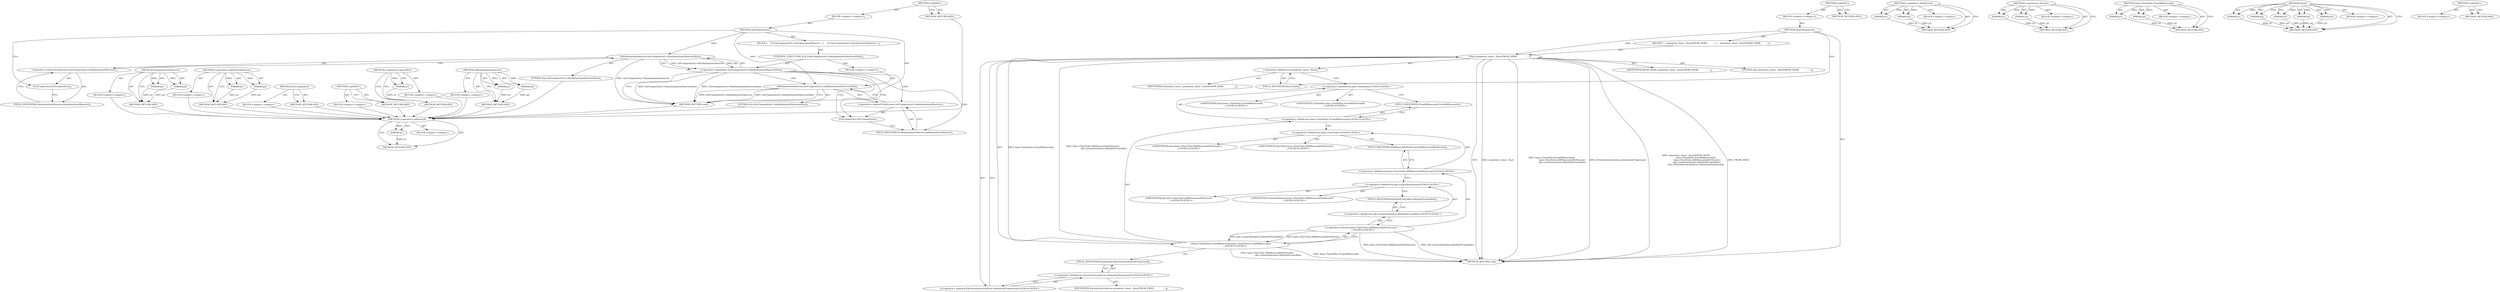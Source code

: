 digraph "&lt;global&gt;" {
vulnerable_55 [label=<(METHOD,AddAnimationObserver)>];
vulnerable_56 [label=<(PARAM,p1)>];
vulnerable_57 [label=<(PARAM,p2)>];
vulnerable_58 [label=<(BLOCK,&lt;empty&gt;,&lt;empty&gt;)>];
vulnerable_59 [label=<(METHOD_RETURN,ANY)>];
vulnerable_6 [label=<(METHOD,&lt;global&gt;)<SUB>1</SUB>>];
vulnerable_7 [label=<(BLOCK,&lt;empty&gt;,&lt;empty&gt;)<SUB>1</SUB>>];
vulnerable_8 [label=<(METHOD,StartAnimation)<SUB>1</SUB>>];
vulnerable_9 [label=<(BLOCK,{
    if (!GetCompositor()-&gt;HasAnimationObserve...,{
    if (!GetCompositor()-&gt;HasAnimationObserve...)<SUB>1</SUB>>];
vulnerable_10 [label=<(CONTROL_STRUCTURE,IF,if (!GetCompositor()-&gt;HasAnimationObserver(this)))<SUB>2</SUB>>];
vulnerable_11 [label=<(&lt;operator&gt;.logicalNot,!GetCompositor()-&gt;HasAnimationObserver(this))<SUB>2</SUB>>];
vulnerable_12 [label=<(HasAnimationObserver,GetCompositor()-&gt;HasAnimationObserver(this))<SUB>2</SUB>>];
vulnerable_13 [label=<(&lt;operator&gt;.indirectFieldAccess,GetCompositor()-&gt;HasAnimationObserver)<SUB>2</SUB>>];
vulnerable_14 [label=<(GetCompositor,GetCompositor())<SUB>2</SUB>>];
vulnerable_15 [label=<(FIELD_IDENTIFIER,HasAnimationObserver,HasAnimationObserver)<SUB>2</SUB>>];
vulnerable_16 [label=<(LITERAL,this,GetCompositor()-&gt;HasAnimationObserver(this))<SUB>2</SUB>>];
vulnerable_17 [label=<(BLOCK,&lt;empty&gt;,&lt;empty&gt;)<SUB>3</SUB>>];
vulnerable_18 [label=<(AddAnimationObserver,GetCompositor()-&gt;AddAnimationObserver(this))<SUB>3</SUB>>];
vulnerable_19 [label=<(&lt;operator&gt;.indirectFieldAccess,GetCompositor()-&gt;AddAnimationObserver)<SUB>3</SUB>>];
vulnerable_20 [label=<(GetCompositor,GetCompositor())<SUB>3</SUB>>];
vulnerable_21 [label=<(FIELD_IDENTIFIER,AddAnimationObserver,AddAnimationObserver)<SUB>3</SUB>>];
vulnerable_22 [label=<(LITERAL,this,GetCompositor()-&gt;AddAnimationObserver(this))<SUB>3</SUB>>];
vulnerable_23 [label=<(METHOD_RETURN,void)<SUB>1</SUB>>];
vulnerable_25 [label=<(METHOD_RETURN,ANY)<SUB>1</SUB>>];
vulnerable_42 [label=<(METHOD,HasAnimationObserver)>];
vulnerable_43 [label=<(PARAM,p1)>];
vulnerable_44 [label=<(PARAM,p2)>];
vulnerable_45 [label=<(BLOCK,&lt;empty&gt;,&lt;empty&gt;)>];
vulnerable_46 [label=<(METHOD_RETURN,ANY)>];
vulnerable_52 [label=<(METHOD,GetCompositor)>];
vulnerable_53 [label=<(BLOCK,&lt;empty&gt;,&lt;empty&gt;)>];
vulnerable_54 [label=<(METHOD_RETURN,ANY)>];
vulnerable_47 [label=<(METHOD,&lt;operator&gt;.indirectFieldAccess)>];
vulnerable_48 [label=<(PARAM,p1)>];
vulnerable_49 [label=<(PARAM,p2)>];
vulnerable_50 [label=<(BLOCK,&lt;empty&gt;,&lt;empty&gt;)>];
vulnerable_51 [label=<(METHOD_RETURN,ANY)>];
vulnerable_38 [label=<(METHOD,&lt;operator&gt;.logicalNot)>];
vulnerable_39 [label=<(PARAM,p1)>];
vulnerable_40 [label=<(BLOCK,&lt;empty&gt;,&lt;empty&gt;)>];
vulnerable_41 [label=<(METHOD_RETURN,ANY)>];
vulnerable_32 [label=<(METHOD,&lt;global&gt;)<SUB>1</SUB>>];
vulnerable_33 [label=<(BLOCK,&lt;empty&gt;,&lt;empty&gt;)>];
vulnerable_34 [label=<(METHOD_RETURN,ANY)>];
fixed_85 [label=<(METHOD,&lt;operator&gt;.addressOf)>];
fixed_86 [label=<(PARAM,p1)>];
fixed_87 [label=<(BLOCK,&lt;empty&gt;,&lt;empty&gt;)>];
fixed_88 [label=<(METHOD_RETURN,ANY)>];
fixed_6 [label=<(METHOD,&lt;global&gt;)<SUB>1</SUB>>];
fixed_7 [label=<(BLOCK,&lt;empty&gt;,&lt;empty&gt;)<SUB>1</SUB>>];
fixed_8 [label=<(METHOD,StartAnimation)<SUB>1</SUB>>];
fixed_9 [label=<(BLOCK,{
    animation_timer_.Start(FROM_HERE,
       ...,{
    animation_timer_.Start(FROM_HERE,
       ...)<SUB>1</SUB>>];
fixed_10 [label=<(Start,animation_timer_.Start(FROM_HERE,
             ...)<SUB>2</SUB>>];
fixed_11 [label=<(&lt;operator&gt;.fieldAccess,animation_timer_.Start)<SUB>2</SUB>>];
fixed_12 [label=<(IDENTIFIER,animation_timer_,animation_timer_.Start(FROM_HERE,
             ...)<SUB>2</SUB>>];
fixed_13 [label=<(FIELD_IDENTIFIER,Start,Start)<SUB>2</SUB>>];
fixed_14 [label=<(IDENTIFIER,FROM_HERE,animation_timer_.Start(FROM_HERE,
             ...)<SUB>2</SUB>>];
fixed_15 [label="<(base.TimeDelta.FromMilliseconds,base::TimeDelta::FromMilliseconds(
            ...)<SUB>3</SUB>>"];
fixed_16 [label="<(&lt;operator&gt;.fieldAccess,base::TimeDelta::FromMilliseconds)<SUB>3</SUB>>"];
fixed_17 [label="<(&lt;operator&gt;.fieldAccess,base::TimeDelta)<SUB>3</SUB>>"];
fixed_18 [label="<(IDENTIFIER,base,base::TimeDelta::FromMilliseconds(
            ...)<SUB>3</SUB>>"];
fixed_19 [label="<(IDENTIFIER,TimeDelta,base::TimeDelta::FromMilliseconds(
            ...)<SUB>3</SUB>>"];
fixed_20 [label=<(FIELD_IDENTIFIER,FromMilliseconds,FromMilliseconds)<SUB>3</SUB>>];
fixed_21 [label="<(&lt;operator&gt;.division,base::TimeTicks::kMillisecondsPerSecond /
     ...)<SUB>4</SUB>>"];
fixed_22 [label="<(&lt;operator&gt;.fieldAccess,base::TimeTicks::kMillisecondsPerSecond)<SUB>4</SUB>>"];
fixed_23 [label="<(&lt;operator&gt;.fieldAccess,base::TimeTicks)<SUB>4</SUB>>"];
fixed_24 [label="<(IDENTIFIER,base,base::TimeTicks::kMillisecondsPerSecond /
     ...)<SUB>4</SUB>>"];
fixed_25 [label="<(IDENTIFIER,TimeTicks,base::TimeTicks::kMillisecondsPerSecond /
     ...)<SUB>4</SUB>>"];
fixed_26 [label=<(FIELD_IDENTIFIER,kMillisecondsPerSecond,kMillisecondsPerSecond)<SUB>4</SUB>>];
fixed_27 [label="<(&lt;operator&gt;.fieldAccess,gfx::LinearAnimation::kDefaultFrameRate)<SUB>5</SUB>>"];
fixed_28 [label="<(&lt;operator&gt;.fieldAccess,gfx::LinearAnimation)<SUB>5</SUB>>"];
fixed_29 [label="<(IDENTIFIER,gfx,base::TimeTicks::kMillisecondsPerSecond /
     ...)<SUB>5</SUB>>"];
fixed_30 [label="<(IDENTIFIER,LinearAnimation,base::TimeTicks::kMillisecondsPerSecond /
     ...)<SUB>5</SUB>>"];
fixed_31 [label=<(FIELD_IDENTIFIER,kDefaultFrameRate,kDefaultFrameRate)<SUB>5</SUB>>];
fixed_32 [label=<(LITERAL,this,animation_timer_.Start(FROM_HERE,
             ...)<SUB>6</SUB>>];
fixed_33 [label="<(&lt;operator&gt;.addressOf,&amp;VoiceInteractionIcon::AnimationProgressed)<SUB>6</SUB>>"];
fixed_34 [label="<(&lt;operator&gt;.fieldAccess,VoiceInteractionIcon::AnimationProgressed)<SUB>6</SUB>>"];
fixed_35 [label=<(IDENTIFIER,VoiceInteractionIcon,animation_timer_.Start(FROM_HERE,
             ...)<SUB>6</SUB>>];
fixed_36 [label=<(FIELD_IDENTIFIER,AnimationProgressed,AnimationProgressed)<SUB>6</SUB>>];
fixed_37 [label=<(METHOD_RETURN,void)<SUB>1</SUB>>];
fixed_39 [label=<(METHOD_RETURN,ANY)<SUB>1</SUB>>];
fixed_70 [label=<(METHOD,&lt;operator&gt;.fieldAccess)>];
fixed_71 [label=<(PARAM,p1)>];
fixed_72 [label=<(PARAM,p2)>];
fixed_73 [label=<(BLOCK,&lt;empty&gt;,&lt;empty&gt;)>];
fixed_74 [label=<(METHOD_RETURN,ANY)>];
fixed_80 [label=<(METHOD,&lt;operator&gt;.division)>];
fixed_81 [label=<(PARAM,p1)>];
fixed_82 [label=<(PARAM,p2)>];
fixed_83 [label=<(BLOCK,&lt;empty&gt;,&lt;empty&gt;)>];
fixed_84 [label=<(METHOD_RETURN,ANY)>];
fixed_75 [label=<(METHOD,base.TimeDelta.FromMilliseconds)>];
fixed_76 [label=<(PARAM,p1)>];
fixed_77 [label=<(PARAM,p2)>];
fixed_78 [label=<(BLOCK,&lt;empty&gt;,&lt;empty&gt;)>];
fixed_79 [label=<(METHOD_RETURN,ANY)>];
fixed_62 [label=<(METHOD,Start)>];
fixed_63 [label=<(PARAM,p1)>];
fixed_64 [label=<(PARAM,p2)>];
fixed_65 [label=<(PARAM,p3)>];
fixed_66 [label=<(PARAM,p4)>];
fixed_67 [label=<(PARAM,p5)>];
fixed_68 [label=<(BLOCK,&lt;empty&gt;,&lt;empty&gt;)>];
fixed_69 [label=<(METHOD_RETURN,ANY)>];
fixed_56 [label=<(METHOD,&lt;global&gt;)<SUB>1</SUB>>];
fixed_57 [label=<(BLOCK,&lt;empty&gt;,&lt;empty&gt;)>];
fixed_58 [label=<(METHOD_RETURN,ANY)>];
vulnerable_55 -> vulnerable_56  [key=0, label="AST: "];
vulnerable_55 -> vulnerable_56  [key=1, label="DDG: "];
vulnerable_55 -> vulnerable_58  [key=0, label="AST: "];
vulnerable_55 -> vulnerable_57  [key=0, label="AST: "];
vulnerable_55 -> vulnerable_57  [key=1, label="DDG: "];
vulnerable_55 -> vulnerable_59  [key=0, label="AST: "];
vulnerable_55 -> vulnerable_59  [key=1, label="CFG: "];
vulnerable_56 -> vulnerable_59  [key=0, label="DDG: p1"];
vulnerable_57 -> vulnerable_59  [key=0, label="DDG: p2"];
vulnerable_58 -> fixed_85  [key=0];
vulnerable_59 -> fixed_85  [key=0];
vulnerable_6 -> vulnerable_7  [key=0, label="AST: "];
vulnerable_6 -> vulnerable_25  [key=0, label="AST: "];
vulnerable_6 -> vulnerable_25  [key=1, label="CFG: "];
vulnerable_7 -> vulnerable_8  [key=0, label="AST: "];
vulnerable_8 -> vulnerable_9  [key=0, label="AST: "];
vulnerable_8 -> vulnerable_23  [key=0, label="AST: "];
vulnerable_8 -> vulnerable_14  [key=0, label="CFG: "];
vulnerable_8 -> vulnerable_12  [key=0, label="DDG: "];
vulnerable_8 -> vulnerable_18  [key=0, label="DDG: "];
vulnerable_9 -> vulnerable_10  [key=0, label="AST: "];
vulnerable_10 -> vulnerable_11  [key=0, label="AST: "];
vulnerable_10 -> vulnerable_17  [key=0, label="AST: "];
vulnerable_11 -> vulnerable_12  [key=0, label="AST: "];
vulnerable_11 -> vulnerable_20  [key=0, label="CFG: "];
vulnerable_11 -> vulnerable_20  [key=1, label="CDG: "];
vulnerable_11 -> vulnerable_23  [key=0, label="CFG: "];
vulnerable_11 -> vulnerable_23  [key=1, label="DDG: GetCompositor()-&gt;HasAnimationObserver(this)"];
vulnerable_11 -> vulnerable_23  [key=2, label="DDG: !GetCompositor()-&gt;HasAnimationObserver(this)"];
vulnerable_11 -> vulnerable_21  [key=0, label="CDG: "];
vulnerable_11 -> vulnerable_18  [key=0, label="CDG: "];
vulnerable_11 -> vulnerable_19  [key=0, label="CDG: "];
vulnerable_12 -> vulnerable_13  [key=0, label="AST: "];
vulnerable_12 -> vulnerable_16  [key=0, label="AST: "];
vulnerable_12 -> vulnerable_11  [key=0, label="CFG: "];
vulnerable_12 -> vulnerable_11  [key=1, label="DDG: GetCompositor()-&gt;HasAnimationObserver"];
vulnerable_12 -> vulnerable_11  [key=2, label="DDG: this"];
vulnerable_12 -> vulnerable_23  [key=0, label="DDG: GetCompositor()-&gt;HasAnimationObserver"];
vulnerable_13 -> vulnerable_14  [key=0, label="AST: "];
vulnerable_13 -> vulnerable_15  [key=0, label="AST: "];
vulnerable_13 -> vulnerable_12  [key=0, label="CFG: "];
vulnerable_14 -> vulnerable_15  [key=0, label="CFG: "];
vulnerable_15 -> vulnerable_13  [key=0, label="CFG: "];
vulnerable_16 -> fixed_85  [key=0];
vulnerable_17 -> vulnerable_18  [key=0, label="AST: "];
vulnerable_18 -> vulnerable_19  [key=0, label="AST: "];
vulnerable_18 -> vulnerable_22  [key=0, label="AST: "];
vulnerable_18 -> vulnerable_23  [key=0, label="CFG: "];
vulnerable_18 -> vulnerable_23  [key=1, label="DDG: GetCompositor()-&gt;AddAnimationObserver"];
vulnerable_18 -> vulnerable_23  [key=2, label="DDG: GetCompositor()-&gt;AddAnimationObserver(this)"];
vulnerable_19 -> vulnerable_20  [key=0, label="AST: "];
vulnerable_19 -> vulnerable_21  [key=0, label="AST: "];
vulnerable_19 -> vulnerable_18  [key=0, label="CFG: "];
vulnerable_20 -> vulnerable_21  [key=0, label="CFG: "];
vulnerable_21 -> vulnerable_19  [key=0, label="CFG: "];
vulnerable_22 -> fixed_85  [key=0];
vulnerable_23 -> fixed_85  [key=0];
vulnerable_25 -> fixed_85  [key=0];
vulnerable_42 -> vulnerable_43  [key=0, label="AST: "];
vulnerable_42 -> vulnerable_43  [key=1, label="DDG: "];
vulnerable_42 -> vulnerable_45  [key=0, label="AST: "];
vulnerable_42 -> vulnerable_44  [key=0, label="AST: "];
vulnerable_42 -> vulnerable_44  [key=1, label="DDG: "];
vulnerable_42 -> vulnerable_46  [key=0, label="AST: "];
vulnerable_42 -> vulnerable_46  [key=1, label="CFG: "];
vulnerable_43 -> vulnerable_46  [key=0, label="DDG: p1"];
vulnerable_44 -> vulnerable_46  [key=0, label="DDG: p2"];
vulnerable_45 -> fixed_85  [key=0];
vulnerable_46 -> fixed_85  [key=0];
vulnerable_52 -> vulnerable_53  [key=0, label="AST: "];
vulnerable_52 -> vulnerable_54  [key=0, label="AST: "];
vulnerable_52 -> vulnerable_54  [key=1, label="CFG: "];
vulnerable_53 -> fixed_85  [key=0];
vulnerable_54 -> fixed_85  [key=0];
vulnerable_47 -> vulnerable_48  [key=0, label="AST: "];
vulnerable_47 -> vulnerable_48  [key=1, label="DDG: "];
vulnerable_47 -> vulnerable_50  [key=0, label="AST: "];
vulnerable_47 -> vulnerable_49  [key=0, label="AST: "];
vulnerable_47 -> vulnerable_49  [key=1, label="DDG: "];
vulnerable_47 -> vulnerable_51  [key=0, label="AST: "];
vulnerable_47 -> vulnerable_51  [key=1, label="CFG: "];
vulnerable_48 -> vulnerable_51  [key=0, label="DDG: p1"];
vulnerable_49 -> vulnerable_51  [key=0, label="DDG: p2"];
vulnerable_50 -> fixed_85  [key=0];
vulnerable_51 -> fixed_85  [key=0];
vulnerable_38 -> vulnerable_39  [key=0, label="AST: "];
vulnerable_38 -> vulnerable_39  [key=1, label="DDG: "];
vulnerable_38 -> vulnerable_40  [key=0, label="AST: "];
vulnerable_38 -> vulnerable_41  [key=0, label="AST: "];
vulnerable_38 -> vulnerable_41  [key=1, label="CFG: "];
vulnerable_39 -> vulnerable_41  [key=0, label="DDG: p1"];
vulnerable_40 -> fixed_85  [key=0];
vulnerable_41 -> fixed_85  [key=0];
vulnerable_32 -> vulnerable_33  [key=0, label="AST: "];
vulnerable_32 -> vulnerable_34  [key=0, label="AST: "];
vulnerable_32 -> vulnerable_34  [key=1, label="CFG: "];
vulnerable_33 -> fixed_85  [key=0];
vulnerable_34 -> fixed_85  [key=0];
fixed_85 -> fixed_86  [key=0, label="AST: "];
fixed_85 -> fixed_86  [key=1, label="DDG: "];
fixed_85 -> fixed_87  [key=0, label="AST: "];
fixed_85 -> fixed_88  [key=0, label="AST: "];
fixed_85 -> fixed_88  [key=1, label="CFG: "];
fixed_86 -> fixed_88  [key=0, label="DDG: p1"];
fixed_6 -> fixed_7  [key=0, label="AST: "];
fixed_6 -> fixed_39  [key=0, label="AST: "];
fixed_6 -> fixed_39  [key=1, label="CFG: "];
fixed_7 -> fixed_8  [key=0, label="AST: "];
fixed_8 -> fixed_9  [key=0, label="AST: "];
fixed_8 -> fixed_37  [key=0, label="AST: "];
fixed_8 -> fixed_13  [key=0, label="CFG: "];
fixed_8 -> fixed_10  [key=0, label="DDG: "];
fixed_9 -> fixed_10  [key=0, label="AST: "];
fixed_10 -> fixed_11  [key=0, label="AST: "];
fixed_10 -> fixed_14  [key=0, label="AST: "];
fixed_10 -> fixed_15  [key=0, label="AST: "];
fixed_10 -> fixed_32  [key=0, label="AST: "];
fixed_10 -> fixed_33  [key=0, label="AST: "];
fixed_10 -> fixed_37  [key=0, label="CFG: "];
fixed_10 -> fixed_37  [key=1, label="DDG: animation_timer_.Start"];
fixed_10 -> fixed_37  [key=2, label="DDG: base::TimeDelta::FromMilliseconds(
                               base::TimeTicks::kMillisecondsPerSecond /
                               gfx::LinearAnimation::kDefaultFrameRate)"];
fixed_10 -> fixed_37  [key=3, label="DDG: &amp;VoiceInteractionIcon::AnimationProgressed"];
fixed_10 -> fixed_37  [key=4, label="DDG: animation_timer_.Start(FROM_HERE,
                           base::TimeDelta::FromMilliseconds(
                               base::TimeTicks::kMillisecondsPerSecond /
                               gfx::LinearAnimation::kDefaultFrameRate),
                           this, &amp;VoiceInteractionIcon::AnimationProgressed)"];
fixed_10 -> fixed_37  [key=5, label="DDG: FROM_HERE"];
fixed_11 -> fixed_12  [key=0, label="AST: "];
fixed_11 -> fixed_13  [key=0, label="AST: "];
fixed_11 -> fixed_17  [key=0, label="CFG: "];
fixed_13 -> fixed_11  [key=0, label="CFG: "];
fixed_15 -> fixed_16  [key=0, label="AST: "];
fixed_15 -> fixed_21  [key=0, label="AST: "];
fixed_15 -> fixed_36  [key=0, label="CFG: "];
fixed_15 -> fixed_37  [key=0, label="DDG: base::TimeDelta::FromMilliseconds"];
fixed_15 -> fixed_37  [key=1, label="DDG: base::TimeTicks::kMillisecondsPerSecond /
                               gfx::LinearAnimation::kDefaultFrameRate"];
fixed_15 -> fixed_10  [key=0, label="DDG: base::TimeDelta::FromMilliseconds"];
fixed_15 -> fixed_10  [key=1, label="DDG: base::TimeTicks::kMillisecondsPerSecond /
                               gfx::LinearAnimation::kDefaultFrameRate"];
fixed_16 -> fixed_17  [key=0, label="AST: "];
fixed_16 -> fixed_20  [key=0, label="AST: "];
fixed_16 -> fixed_23  [key=0, label="CFG: "];
fixed_17 -> fixed_18  [key=0, label="AST: "];
fixed_17 -> fixed_19  [key=0, label="AST: "];
fixed_17 -> fixed_20  [key=0, label="CFG: "];
fixed_20 -> fixed_16  [key=0, label="CFG: "];
fixed_21 -> fixed_22  [key=0, label="AST: "];
fixed_21 -> fixed_27  [key=0, label="AST: "];
fixed_21 -> fixed_15  [key=0, label="CFG: "];
fixed_21 -> fixed_15  [key=1, label="DDG: base::TimeTicks::kMillisecondsPerSecond"];
fixed_21 -> fixed_15  [key=2, label="DDG: gfx::LinearAnimation::kDefaultFrameRate"];
fixed_21 -> fixed_37  [key=0, label="DDG: base::TimeTicks::kMillisecondsPerSecond"];
fixed_21 -> fixed_37  [key=1, label="DDG: gfx::LinearAnimation::kDefaultFrameRate"];
fixed_22 -> fixed_23  [key=0, label="AST: "];
fixed_22 -> fixed_26  [key=0, label="AST: "];
fixed_22 -> fixed_28  [key=0, label="CFG: "];
fixed_23 -> fixed_24  [key=0, label="AST: "];
fixed_23 -> fixed_25  [key=0, label="AST: "];
fixed_23 -> fixed_26  [key=0, label="CFG: "];
fixed_26 -> fixed_22  [key=0, label="CFG: "];
fixed_27 -> fixed_28  [key=0, label="AST: "];
fixed_27 -> fixed_31  [key=0, label="AST: "];
fixed_27 -> fixed_21  [key=0, label="CFG: "];
fixed_28 -> fixed_29  [key=0, label="AST: "];
fixed_28 -> fixed_30  [key=0, label="AST: "];
fixed_28 -> fixed_31  [key=0, label="CFG: "];
fixed_31 -> fixed_27  [key=0, label="CFG: "];
fixed_33 -> fixed_34  [key=0, label="AST: "];
fixed_33 -> fixed_10  [key=0, label="CFG: "];
fixed_34 -> fixed_35  [key=0, label="AST: "];
fixed_34 -> fixed_36  [key=0, label="AST: "];
fixed_34 -> fixed_33  [key=0, label="CFG: "];
fixed_36 -> fixed_34  [key=0, label="CFG: "];
fixed_70 -> fixed_71  [key=0, label="AST: "];
fixed_70 -> fixed_71  [key=1, label="DDG: "];
fixed_70 -> fixed_73  [key=0, label="AST: "];
fixed_70 -> fixed_72  [key=0, label="AST: "];
fixed_70 -> fixed_72  [key=1, label="DDG: "];
fixed_70 -> fixed_74  [key=0, label="AST: "];
fixed_70 -> fixed_74  [key=1, label="CFG: "];
fixed_71 -> fixed_74  [key=0, label="DDG: p1"];
fixed_72 -> fixed_74  [key=0, label="DDG: p2"];
fixed_80 -> fixed_81  [key=0, label="AST: "];
fixed_80 -> fixed_81  [key=1, label="DDG: "];
fixed_80 -> fixed_83  [key=0, label="AST: "];
fixed_80 -> fixed_82  [key=0, label="AST: "];
fixed_80 -> fixed_82  [key=1, label="DDG: "];
fixed_80 -> fixed_84  [key=0, label="AST: "];
fixed_80 -> fixed_84  [key=1, label="CFG: "];
fixed_81 -> fixed_84  [key=0, label="DDG: p1"];
fixed_82 -> fixed_84  [key=0, label="DDG: p2"];
fixed_75 -> fixed_76  [key=0, label="AST: "];
fixed_75 -> fixed_76  [key=1, label="DDG: "];
fixed_75 -> fixed_78  [key=0, label="AST: "];
fixed_75 -> fixed_77  [key=0, label="AST: "];
fixed_75 -> fixed_77  [key=1, label="DDG: "];
fixed_75 -> fixed_79  [key=0, label="AST: "];
fixed_75 -> fixed_79  [key=1, label="CFG: "];
fixed_76 -> fixed_79  [key=0, label="DDG: p1"];
fixed_77 -> fixed_79  [key=0, label="DDG: p2"];
fixed_62 -> fixed_63  [key=0, label="AST: "];
fixed_62 -> fixed_63  [key=1, label="DDG: "];
fixed_62 -> fixed_68  [key=0, label="AST: "];
fixed_62 -> fixed_64  [key=0, label="AST: "];
fixed_62 -> fixed_64  [key=1, label="DDG: "];
fixed_62 -> fixed_69  [key=0, label="AST: "];
fixed_62 -> fixed_69  [key=1, label="CFG: "];
fixed_62 -> fixed_65  [key=0, label="AST: "];
fixed_62 -> fixed_65  [key=1, label="DDG: "];
fixed_62 -> fixed_66  [key=0, label="AST: "];
fixed_62 -> fixed_66  [key=1, label="DDG: "];
fixed_62 -> fixed_67  [key=0, label="AST: "];
fixed_62 -> fixed_67  [key=1, label="DDG: "];
fixed_63 -> fixed_69  [key=0, label="DDG: p1"];
fixed_64 -> fixed_69  [key=0, label="DDG: p2"];
fixed_65 -> fixed_69  [key=0, label="DDG: p3"];
fixed_66 -> fixed_69  [key=0, label="DDG: p4"];
fixed_67 -> fixed_69  [key=0, label="DDG: p5"];
fixed_56 -> fixed_57  [key=0, label="AST: "];
fixed_56 -> fixed_58  [key=0, label="AST: "];
fixed_56 -> fixed_58  [key=1, label="CFG: "];
}
